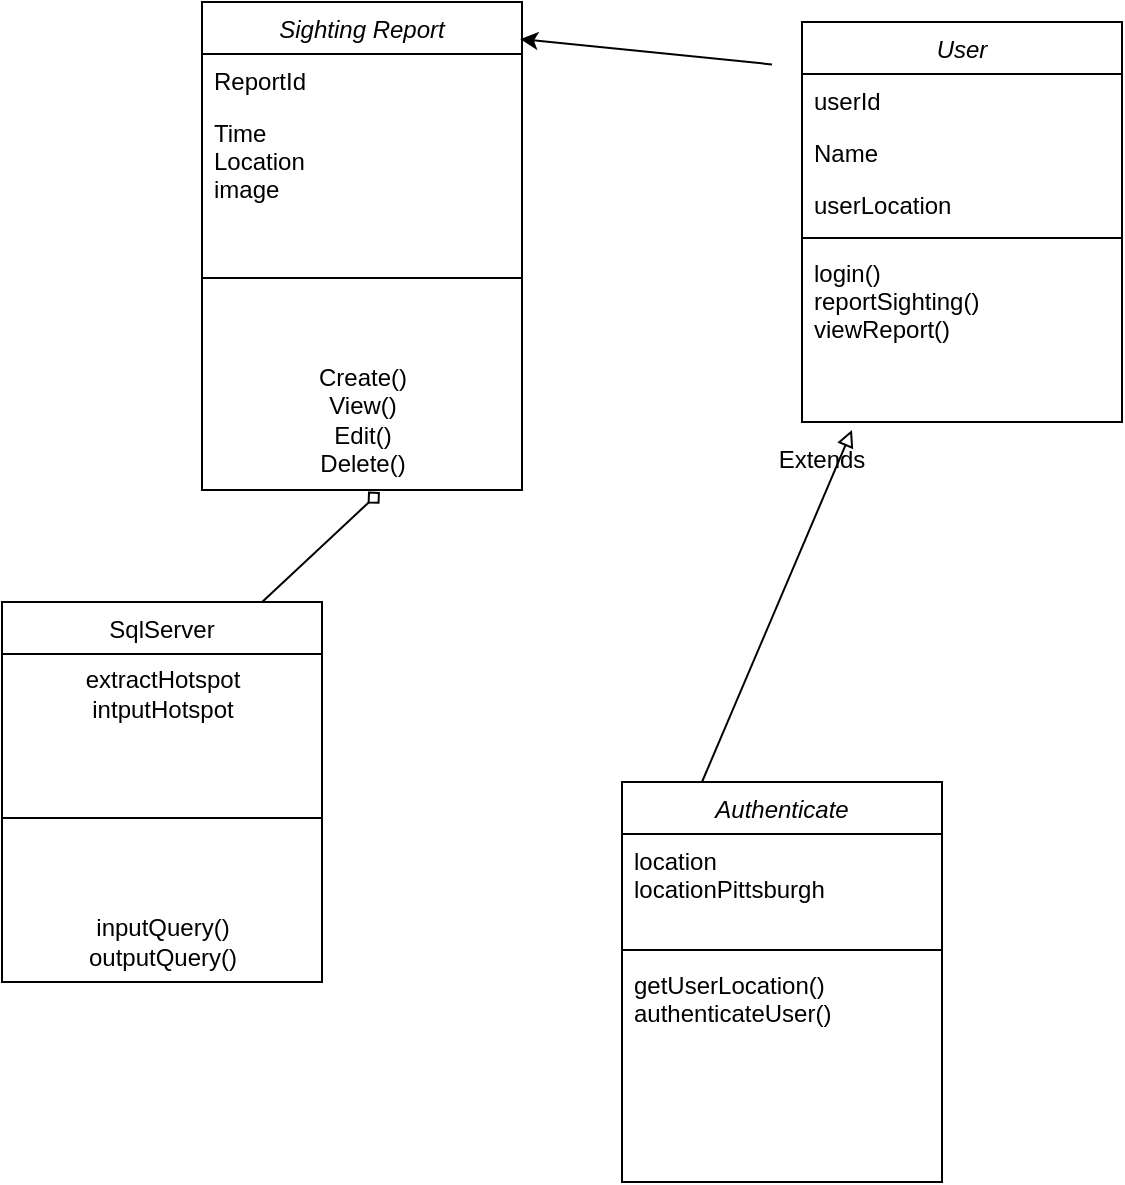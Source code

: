 <mxfile version="21.7.5" type="github">
  <diagram id="C5RBs43oDa-KdzZeNtuy" name="Page-1">
    <mxGraphModel dx="1224" dy="817" grid="1" gridSize="10" guides="1" tooltips="1" connect="1" arrows="1" fold="1" page="1" pageScale="1" pageWidth="827" pageHeight="1169" math="0" shadow="0">
      <root>
        <mxCell id="WIyWlLk6GJQsqaUBKTNV-0" />
        <mxCell id="WIyWlLk6GJQsqaUBKTNV-1" parent="WIyWlLk6GJQsqaUBKTNV-0" />
        <mxCell id="zkfFHV4jXpPFQw0GAbJ--0" value="Sighting Report" style="swimlane;fontStyle=2;align=center;verticalAlign=top;childLayout=stackLayout;horizontal=1;startSize=26;horizontalStack=0;resizeParent=1;resizeLast=0;collapsible=1;marginBottom=0;rounded=0;shadow=0;strokeWidth=1;" parent="WIyWlLk6GJQsqaUBKTNV-1" vertex="1">
          <mxGeometry x="220" y="120" width="160" height="244" as="geometry">
            <mxRectangle x="230" y="140" width="160" height="26" as="alternateBounds" />
          </mxGeometry>
        </mxCell>
        <mxCell id="zkfFHV4jXpPFQw0GAbJ--2" value="ReportId" style="text;align=left;verticalAlign=top;spacingLeft=4;spacingRight=4;overflow=hidden;rotatable=0;points=[[0,0.5],[1,0.5]];portConstraint=eastwest;rounded=0;shadow=0;html=0;" parent="zkfFHV4jXpPFQw0GAbJ--0" vertex="1">
          <mxGeometry y="26" width="160" height="26" as="geometry" />
        </mxCell>
        <mxCell id="zkfFHV4jXpPFQw0GAbJ--3" value="Time&#xa;Location&#xa;image&#xa;" style="text;align=left;verticalAlign=top;spacingLeft=4;spacingRight=4;overflow=hidden;rotatable=0;points=[[0,0.5],[1,0.5]];portConstraint=eastwest;rounded=0;shadow=0;html=0;" parent="zkfFHV4jXpPFQw0GAbJ--0" vertex="1">
          <mxGeometry y="52" width="160" height="50" as="geometry" />
        </mxCell>
        <mxCell id="zkfFHV4jXpPFQw0GAbJ--4" value="" style="line;html=1;strokeWidth=1;align=left;verticalAlign=middle;spacingTop=-1;spacingLeft=3;spacingRight=3;rotatable=0;labelPosition=right;points=[];portConstraint=eastwest;" parent="zkfFHV4jXpPFQw0GAbJ--0" vertex="1">
          <mxGeometry y="102" width="160" height="72" as="geometry" />
        </mxCell>
        <mxCell id="mBBofKCx-sopQIYqy7No-23" value="Create()&lt;br&gt;View()&lt;br&gt;Edit()&lt;br&gt;Delete()" style="text;html=1;align=center;verticalAlign=middle;resizable=0;points=[];autosize=1;strokeColor=none;fillColor=none;" vertex="1" parent="zkfFHV4jXpPFQw0GAbJ--0">
          <mxGeometry y="174" width="160" height="70" as="geometry" />
        </mxCell>
        <mxCell id="zkfFHV4jXpPFQw0GAbJ--6" value="SqlServer" style="swimlane;fontStyle=0;align=center;verticalAlign=top;childLayout=stackLayout;horizontal=1;startSize=26;horizontalStack=0;resizeParent=1;resizeLast=0;collapsible=1;marginBottom=0;rounded=0;shadow=0;strokeWidth=1;" parent="WIyWlLk6GJQsqaUBKTNV-1" vertex="1">
          <mxGeometry x="120" y="420" width="160" height="190" as="geometry">
            <mxRectangle x="130" y="380" width="160" height="26" as="alternateBounds" />
          </mxGeometry>
        </mxCell>
        <mxCell id="mBBofKCx-sopQIYqy7No-25" value="extractHotspot&lt;br&gt;intputHotspot" style="text;html=1;align=center;verticalAlign=middle;resizable=0;points=[];autosize=1;strokeColor=none;fillColor=none;" vertex="1" parent="zkfFHV4jXpPFQw0GAbJ--6">
          <mxGeometry y="26" width="160" height="40" as="geometry" />
        </mxCell>
        <mxCell id="zkfFHV4jXpPFQw0GAbJ--9" value="" style="line;html=1;strokeWidth=1;align=left;verticalAlign=middle;spacingTop=-1;spacingLeft=3;spacingRight=3;rotatable=0;labelPosition=right;points=[];portConstraint=eastwest;" parent="zkfFHV4jXpPFQw0GAbJ--6" vertex="1">
          <mxGeometry y="66" width="160" height="84" as="geometry" />
        </mxCell>
        <mxCell id="mBBofKCx-sopQIYqy7No-26" value="inputQuery()&lt;br&gt;outputQuery()" style="text;html=1;align=center;verticalAlign=middle;resizable=0;points=[];autosize=1;strokeColor=none;fillColor=none;" vertex="1" parent="zkfFHV4jXpPFQw0GAbJ--6">
          <mxGeometry y="150" width="160" height="40" as="geometry" />
        </mxCell>
        <mxCell id="mBBofKCx-sopQIYqy7No-0" value="" style="endArrow=classic;html=1;rounded=0;entryX=0.994;entryY=0.076;entryDx=0;entryDy=0;entryPerimeter=0;exitX=-0.019;exitY=0.13;exitDx=0;exitDy=0;exitPerimeter=0;" edge="1" parent="WIyWlLk6GJQsqaUBKTNV-1" target="zkfFHV4jXpPFQw0GAbJ--0">
          <mxGeometry width="50" height="50" relative="1" as="geometry">
            <mxPoint x="504.96" y="151.2" as="sourcePoint" />
            <mxPoint x="440" y="400" as="targetPoint" />
          </mxGeometry>
        </mxCell>
        <mxCell id="mBBofKCx-sopQIYqy7No-10" value="Authenticate" style="swimlane;fontStyle=2;align=center;verticalAlign=top;childLayout=stackLayout;horizontal=1;startSize=26;horizontalStack=0;resizeParent=1;resizeLast=0;collapsible=1;marginBottom=0;rounded=0;shadow=0;strokeWidth=1;" vertex="1" parent="WIyWlLk6GJQsqaUBKTNV-1">
          <mxGeometry x="430" y="510" width="160" height="200" as="geometry">
            <mxRectangle x="230" y="140" width="160" height="26" as="alternateBounds" />
          </mxGeometry>
        </mxCell>
        <mxCell id="mBBofKCx-sopQIYqy7No-11" value="location&#xa;locationPittsburgh" style="text;align=left;verticalAlign=top;spacingLeft=4;spacingRight=4;overflow=hidden;rotatable=0;points=[[0,0.5],[1,0.5]];portConstraint=eastwest;" vertex="1" parent="mBBofKCx-sopQIYqy7No-10">
          <mxGeometry y="26" width="160" height="54" as="geometry" />
        </mxCell>
        <mxCell id="mBBofKCx-sopQIYqy7No-14" value="" style="line;html=1;strokeWidth=1;align=left;verticalAlign=middle;spacingTop=-1;spacingLeft=3;spacingRight=3;rotatable=0;labelPosition=right;points=[];portConstraint=eastwest;" vertex="1" parent="mBBofKCx-sopQIYqy7No-10">
          <mxGeometry y="80" width="160" height="8" as="geometry" />
        </mxCell>
        <mxCell id="mBBofKCx-sopQIYqy7No-15" value="getUserLocation()&#xa;authenticateUser()&#xa;&#xa;&#xa;" style="text;align=left;verticalAlign=top;spacingLeft=4;spacingRight=4;overflow=hidden;rotatable=0;points=[[0,0.5],[1,0.5]];portConstraint=eastwest;" vertex="1" parent="mBBofKCx-sopQIYqy7No-10">
          <mxGeometry y="88" width="160" height="68" as="geometry" />
        </mxCell>
        <mxCell id="mBBofKCx-sopQIYqy7No-16" value="User" style="swimlane;fontStyle=2;align=center;verticalAlign=top;childLayout=stackLayout;horizontal=1;startSize=26;horizontalStack=0;resizeParent=1;resizeLast=0;collapsible=1;marginBottom=0;rounded=0;shadow=0;strokeWidth=1;" vertex="1" parent="WIyWlLk6GJQsqaUBKTNV-1">
          <mxGeometry x="520" y="130" width="160" height="200" as="geometry">
            <mxRectangle x="230" y="140" width="160" height="26" as="alternateBounds" />
          </mxGeometry>
        </mxCell>
        <mxCell id="mBBofKCx-sopQIYqy7No-17" value="userId" style="text;align=left;verticalAlign=top;spacingLeft=4;spacingRight=4;overflow=hidden;rotatable=0;points=[[0,0.5],[1,0.5]];portConstraint=eastwest;" vertex="1" parent="mBBofKCx-sopQIYqy7No-16">
          <mxGeometry y="26" width="160" height="26" as="geometry" />
        </mxCell>
        <mxCell id="mBBofKCx-sopQIYqy7No-18" value="Name" style="text;align=left;verticalAlign=top;spacingLeft=4;spacingRight=4;overflow=hidden;rotatable=0;points=[[0,0.5],[1,0.5]];portConstraint=eastwest;rounded=0;shadow=0;html=0;" vertex="1" parent="mBBofKCx-sopQIYqy7No-16">
          <mxGeometry y="52" width="160" height="26" as="geometry" />
        </mxCell>
        <mxCell id="mBBofKCx-sopQIYqy7No-19" value="userLocation" style="text;align=left;verticalAlign=top;spacingLeft=4;spacingRight=4;overflow=hidden;rotatable=0;points=[[0,0.5],[1,0.5]];portConstraint=eastwest;rounded=0;shadow=0;html=0;" vertex="1" parent="mBBofKCx-sopQIYqy7No-16">
          <mxGeometry y="78" width="160" height="26" as="geometry" />
        </mxCell>
        <mxCell id="mBBofKCx-sopQIYqy7No-20" value="" style="line;html=1;strokeWidth=1;align=left;verticalAlign=middle;spacingTop=-1;spacingLeft=3;spacingRight=3;rotatable=0;labelPosition=right;points=[];portConstraint=eastwest;" vertex="1" parent="mBBofKCx-sopQIYqy7No-16">
          <mxGeometry y="104" width="160" height="8" as="geometry" />
        </mxCell>
        <mxCell id="mBBofKCx-sopQIYqy7No-21" value="login()&#xa;reportSighting()&#xa;viewReport()&#xa;" style="text;align=left;verticalAlign=top;spacingLeft=4;spacingRight=4;overflow=hidden;rotatable=0;points=[[0,0.5],[1,0.5]];portConstraint=eastwest;" vertex="1" parent="mBBofKCx-sopQIYqy7No-16">
          <mxGeometry y="112" width="160" height="68" as="geometry" />
        </mxCell>
        <object label="" id="mBBofKCx-sopQIYqy7No-29">
          <mxCell style="endArrow=block;html=1;rounded=0;endFill=0;exitX=0.25;exitY=0;exitDx=0;exitDy=0;entryX=0.75;entryY=0;entryDx=0;entryDy=0;" edge="1" parent="WIyWlLk6GJQsqaUBKTNV-1" source="mBBofKCx-sopQIYqy7No-10" target="mBBofKCx-sopQIYqy7No-31">
            <mxGeometry width="50" height="50" relative="1" as="geometry">
              <mxPoint x="470" y="500" as="sourcePoint" />
              <mxPoint x="540" y="330" as="targetPoint" />
            </mxGeometry>
          </mxCell>
        </object>
        <mxCell id="mBBofKCx-sopQIYqy7No-30" value="" style="endArrow=diamond;html=1;rounded=0;exitX=0.813;exitY=0;exitDx=0;exitDy=0;exitPerimeter=0;entryX=0.556;entryY=1.014;entryDx=0;entryDy=0;entryPerimeter=0;endFill=0;" edge="1" parent="WIyWlLk6GJQsqaUBKTNV-1" source="zkfFHV4jXpPFQw0GAbJ--6" target="mBBofKCx-sopQIYqy7No-23">
          <mxGeometry width="50" height="50" relative="1" as="geometry">
            <mxPoint x="390" y="450" as="sourcePoint" />
            <mxPoint x="440" y="400" as="targetPoint" />
          </mxGeometry>
        </mxCell>
        <mxCell id="mBBofKCx-sopQIYqy7No-31" value="Extends" style="text;html=1;strokeColor=none;fillColor=none;align=center;verticalAlign=middle;whiteSpace=wrap;rounded=0;" vertex="1" parent="WIyWlLk6GJQsqaUBKTNV-1">
          <mxGeometry x="500" y="334" width="60" height="30" as="geometry" />
        </mxCell>
      </root>
    </mxGraphModel>
  </diagram>
</mxfile>
